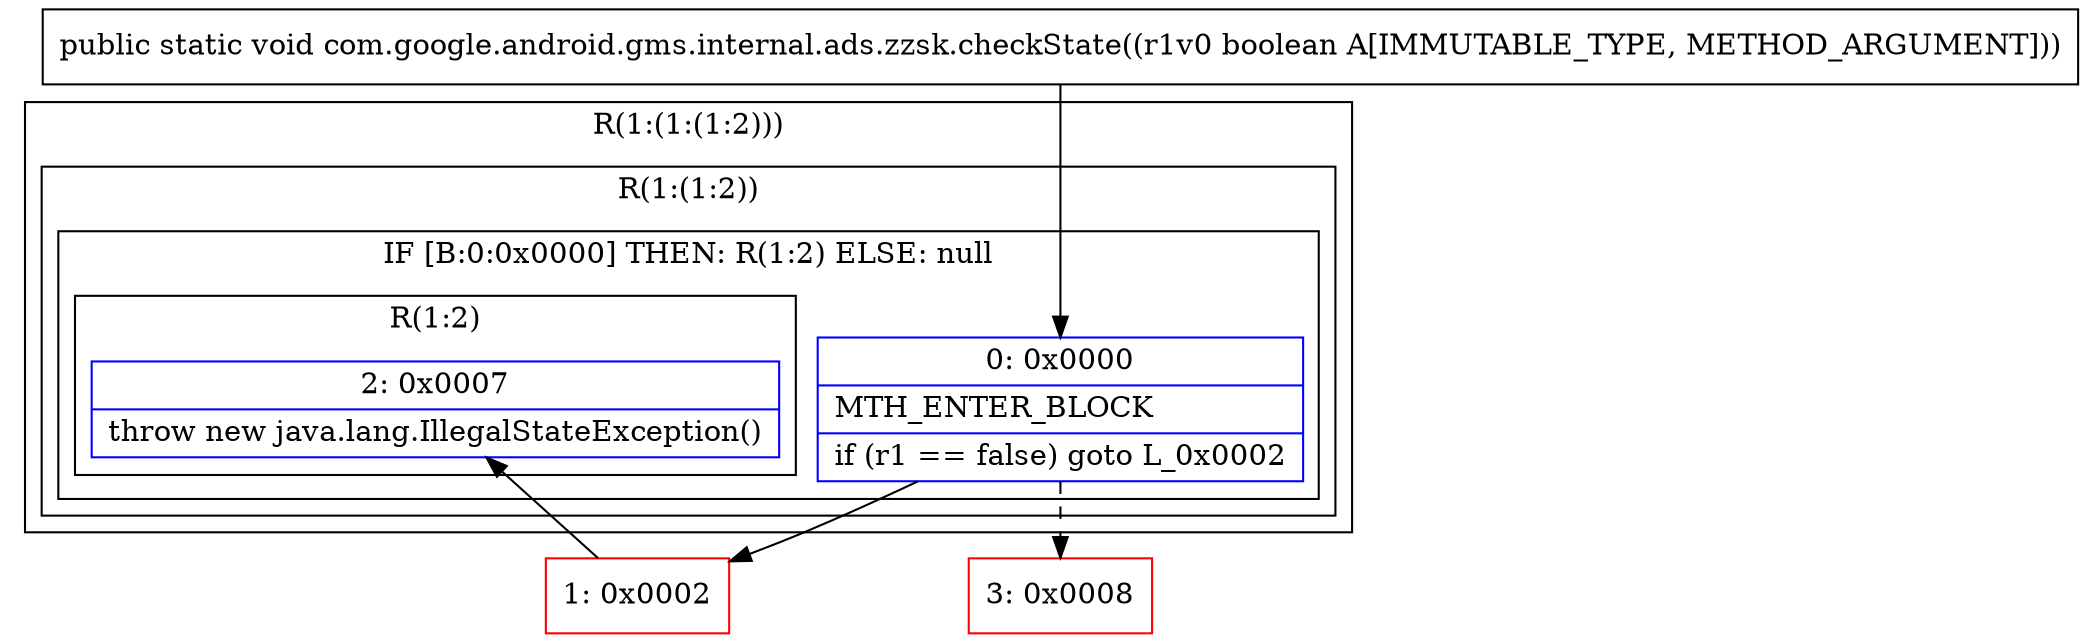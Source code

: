 digraph "CFG forcom.google.android.gms.internal.ads.zzsk.checkState(Z)V" {
subgraph cluster_Region_525143132 {
label = "R(1:(1:(1:2)))";
node [shape=record,color=blue];
subgraph cluster_Region_54551183 {
label = "R(1:(1:2))";
node [shape=record,color=blue];
subgraph cluster_IfRegion_1579905514 {
label = "IF [B:0:0x0000] THEN: R(1:2) ELSE: null";
node [shape=record,color=blue];
Node_0 [shape=record,label="{0\:\ 0x0000|MTH_ENTER_BLOCK\l|if (r1 == false) goto L_0x0002\l}"];
subgraph cluster_Region_2114042983 {
label = "R(1:2)";
node [shape=record,color=blue];
Node_2 [shape=record,label="{2\:\ 0x0007|throw new java.lang.IllegalStateException()\l}"];
}
}
}
}
Node_1 [shape=record,color=red,label="{1\:\ 0x0002}"];
Node_3 [shape=record,color=red,label="{3\:\ 0x0008}"];
MethodNode[shape=record,label="{public static void com.google.android.gms.internal.ads.zzsk.checkState((r1v0 boolean A[IMMUTABLE_TYPE, METHOD_ARGUMENT])) }"];
MethodNode -> Node_0;
Node_0 -> Node_1;
Node_0 -> Node_3[style=dashed];
Node_1 -> Node_2;
}

